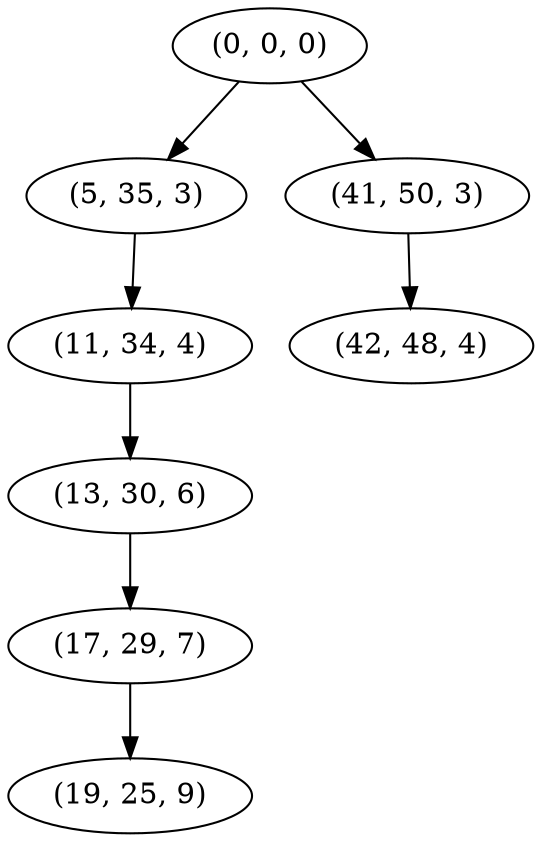 digraph tree {
    "(0, 0, 0)";
    "(5, 35, 3)";
    "(11, 34, 4)";
    "(13, 30, 6)";
    "(17, 29, 7)";
    "(19, 25, 9)";
    "(41, 50, 3)";
    "(42, 48, 4)";
    "(0, 0, 0)" -> "(5, 35, 3)";
    "(0, 0, 0)" -> "(41, 50, 3)";
    "(5, 35, 3)" -> "(11, 34, 4)";
    "(11, 34, 4)" -> "(13, 30, 6)";
    "(13, 30, 6)" -> "(17, 29, 7)";
    "(17, 29, 7)" -> "(19, 25, 9)";
    "(41, 50, 3)" -> "(42, 48, 4)";
}
